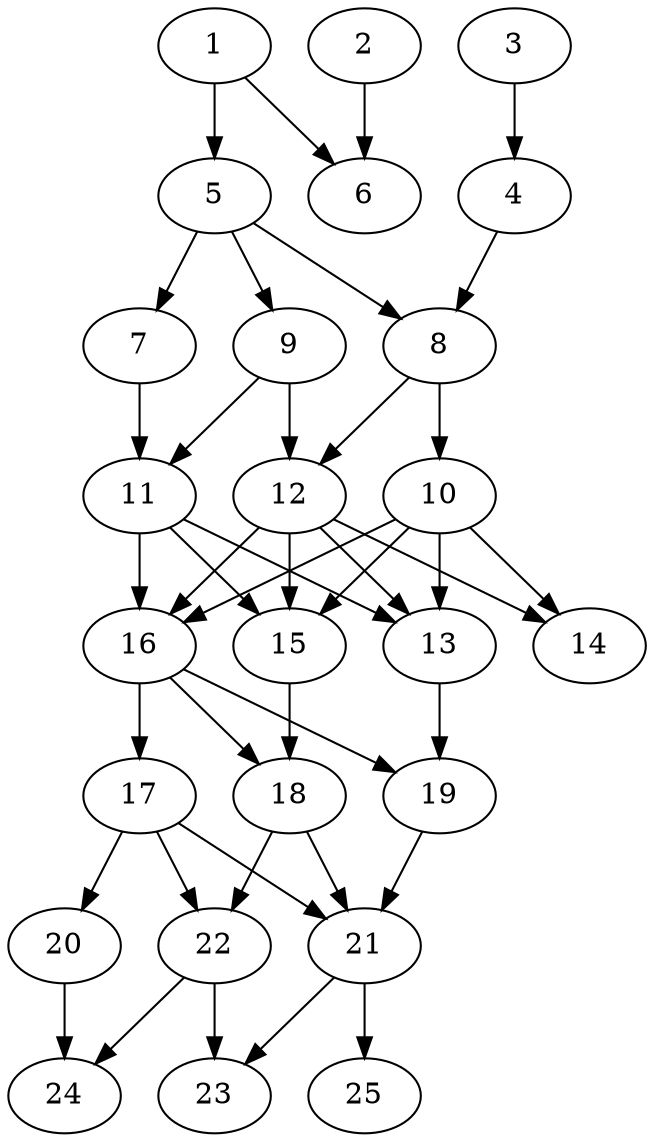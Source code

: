 // DAG automatically generated by daggen at Thu Oct  3 14:00:39 2019
// ./daggen --dot -n 25 --ccr 0.5 --fat 0.5 --regular 0.9 --density 0.9 --mindata 5242880 --maxdata 52428800 
digraph G {
  1 [size="78678016", alpha="0.14", expect_size="39339008"] 
  1 -> 5 [size ="39339008"]
  1 -> 6 [size ="39339008"]
  2 [size="92053504", alpha="0.16", expect_size="46026752"] 
  2 -> 6 [size ="46026752"]
  3 [size="25292800", alpha="0.13", expect_size="12646400"] 
  3 -> 4 [size ="12646400"]
  4 [size="59451392", alpha="0.03", expect_size="29725696"] 
  4 -> 8 [size ="29725696"]
  5 [size="102481920", alpha="0.04", expect_size="51240960"] 
  5 -> 7 [size ="51240960"]
  5 -> 8 [size ="51240960"]
  5 -> 9 [size ="51240960"]
  6 [size="39043072", alpha="0.13", expect_size="19521536"] 
  7 [size="102313984", alpha="0.11", expect_size="51156992"] 
  7 -> 11 [size ="51156992"]
  8 [size="51060736", alpha="0.15", expect_size="25530368"] 
  8 -> 10 [size ="25530368"]
  8 -> 12 [size ="25530368"]
  9 [size="53049344", alpha="0.02", expect_size="26524672"] 
  9 -> 11 [size ="26524672"]
  9 -> 12 [size ="26524672"]
  10 [size="42676224", alpha="0.07", expect_size="21338112"] 
  10 -> 13 [size ="21338112"]
  10 -> 14 [size ="21338112"]
  10 -> 15 [size ="21338112"]
  10 -> 16 [size ="21338112"]
  11 [size="28874752", alpha="0.01", expect_size="14437376"] 
  11 -> 13 [size ="14437376"]
  11 -> 15 [size ="14437376"]
  11 -> 16 [size ="14437376"]
  12 [size="93691904", alpha="0.01", expect_size="46845952"] 
  12 -> 13 [size ="46845952"]
  12 -> 14 [size ="46845952"]
  12 -> 15 [size ="46845952"]
  12 -> 16 [size ="46845952"]
  13 [size="73041920", alpha="0.02", expect_size="36520960"] 
  13 -> 19 [size ="36520960"]
  14 [size="40376320", alpha="0.03", expect_size="20188160"] 
  15 [size="52396032", alpha="0.13", expect_size="26198016"] 
  15 -> 18 [size ="26198016"]
  16 [size="70107136", alpha="0.18", expect_size="35053568"] 
  16 -> 17 [size ="35053568"]
  16 -> 18 [size ="35053568"]
  16 -> 19 [size ="35053568"]
  17 [size="35919872", alpha="0.17", expect_size="17959936"] 
  17 -> 20 [size ="17959936"]
  17 -> 21 [size ="17959936"]
  17 -> 22 [size ="17959936"]
  18 [size="88635392", alpha="0.17", expect_size="44317696"] 
  18 -> 21 [size ="44317696"]
  18 -> 22 [size ="44317696"]
  19 [size="65806336", alpha="0.02", expect_size="32903168"] 
  19 -> 21 [size ="32903168"]
  20 [size="74885120", alpha="0.09", expect_size="37442560"] 
  20 -> 24 [size ="37442560"]
  21 [size="12238848", alpha="0.10", expect_size="6119424"] 
  21 -> 23 [size ="6119424"]
  21 -> 25 [size ="6119424"]
  22 [size="17121280", alpha="0.08", expect_size="8560640"] 
  22 -> 23 [size ="8560640"]
  22 -> 24 [size ="8560640"]
  23 [size="23488512", alpha="0.09", expect_size="11744256"] 
  24 [size="32915456", alpha="0.01", expect_size="16457728"] 
  25 [size="46878720", alpha="0.12", expect_size="23439360"] 
}
